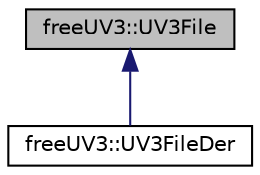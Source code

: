 digraph "freeUV3::UV3File"
{
  edge [fontname="Helvetica",fontsize="10",labelfontname="Helvetica",labelfontsize="10"];
  node [fontname="Helvetica",fontsize="10",shape=record];
  Node0 [label="freeUV3::UV3File",height=0.2,width=0.4,color="black", fillcolor="grey75", style="filled", fontcolor="black"];
  Node0 -> Node1 [dir="back",color="midnightblue",fontsize="10",style="solid",fontname="Helvetica"];
  Node1 [label="freeUV3::UV3FileDer",height=0.2,width=0.4,color="black", fillcolor="white", style="filled",URL="$classfree_u_v3_1_1_u_v3_file_der.html"];
}
